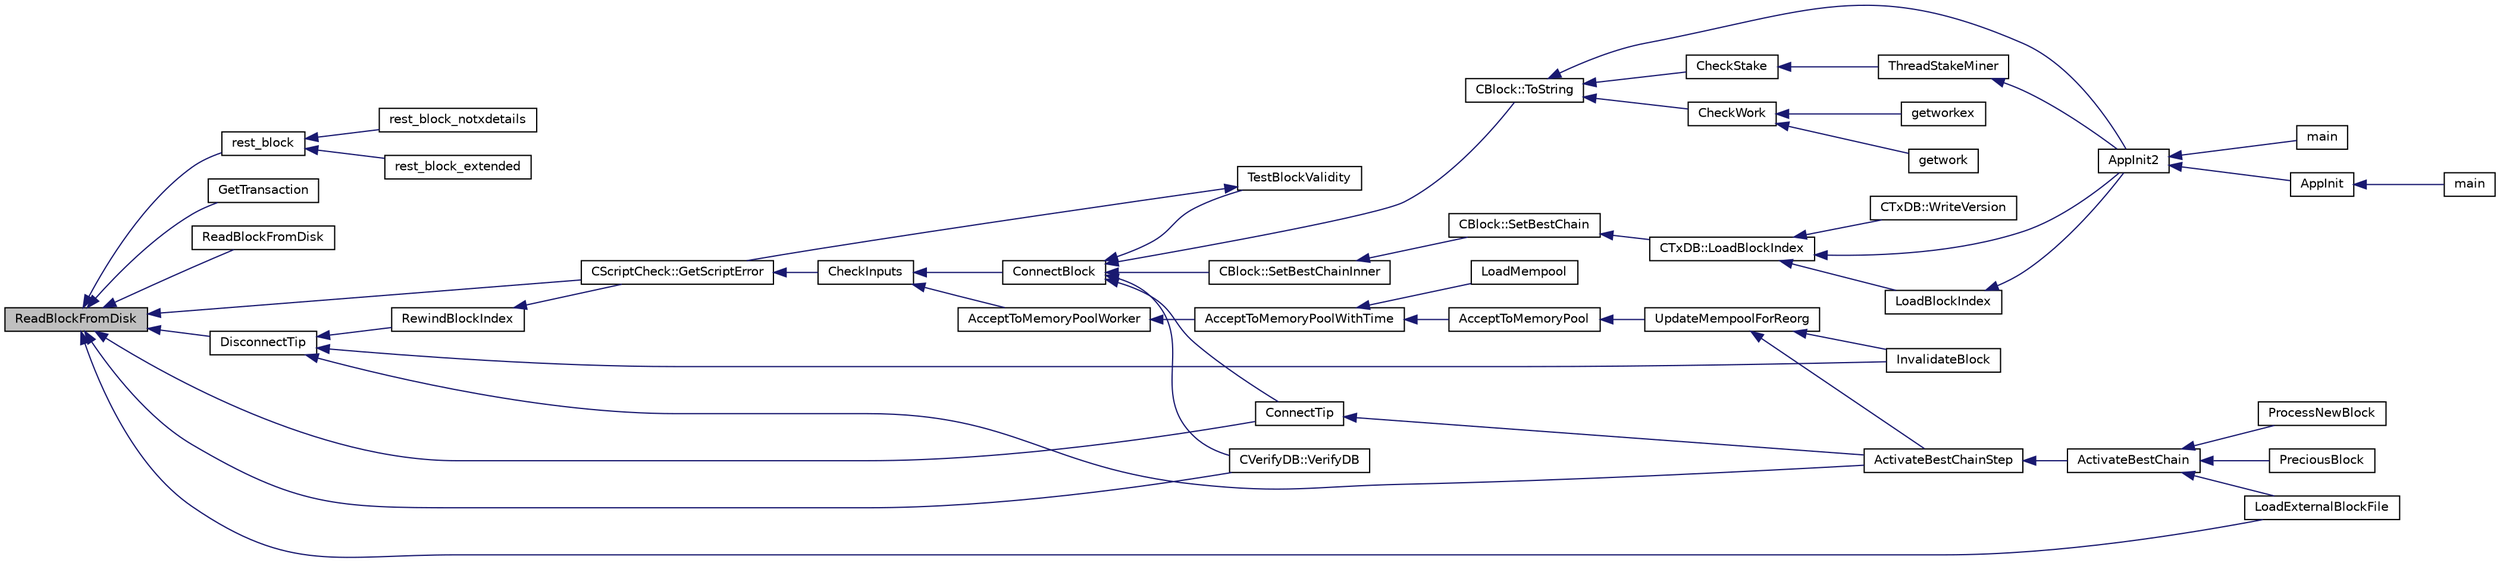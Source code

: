 digraph "ReadBlockFromDisk"
{
  edge [fontname="Helvetica",fontsize="10",labelfontname="Helvetica",labelfontsize="10"];
  node [fontname="Helvetica",fontsize="10",shape=record];
  rankdir="LR";
  Node5359 [label="ReadBlockFromDisk",height=0.2,width=0.4,color="black", fillcolor="grey75", style="filled", fontcolor="black"];
  Node5359 -> Node5360 [dir="back",color="midnightblue",fontsize="10",style="solid",fontname="Helvetica"];
  Node5360 [label="rest_block",height=0.2,width=0.4,color="black", fillcolor="white", style="filled",URL="$d8/d04/rest_8cpp.html#a99e4aae76e1b90f996cf7c24b5281464"];
  Node5360 -> Node5361 [dir="back",color="midnightblue",fontsize="10",style="solid",fontname="Helvetica"];
  Node5361 [label="rest_block_extended",height=0.2,width=0.4,color="black", fillcolor="white", style="filled",URL="$d8/d04/rest_8cpp.html#af08858ee3c5d6236db44a62c423e0c0e"];
  Node5360 -> Node5362 [dir="back",color="midnightblue",fontsize="10",style="solid",fontname="Helvetica"];
  Node5362 [label="rest_block_notxdetails",height=0.2,width=0.4,color="black", fillcolor="white", style="filled",URL="$d8/d04/rest_8cpp.html#acf422a3f71f1fd9963d6c65517bbb654"];
  Node5359 -> Node5363 [dir="back",color="midnightblue",fontsize="10",style="solid",fontname="Helvetica"];
  Node5363 [label="GetTransaction",height=0.2,width=0.4,color="black", fillcolor="white", style="filled",URL="$db/d38/validation_8h.html#a07fae6c3df8041881d293cd91afd9c97",tooltip="Retrieve a transaction (from memory pool, or from disk, if possible) "];
  Node5359 -> Node5364 [dir="back",color="midnightblue",fontsize="10",style="solid",fontname="Helvetica"];
  Node5364 [label="ReadBlockFromDisk",height=0.2,width=0.4,color="black", fillcolor="white", style="filled",URL="$db/d38/validation_8h.html#aee79e45a0b167f9b312f83a23880cfbc"];
  Node5359 -> Node5365 [dir="back",color="midnightblue",fontsize="10",style="solid",fontname="Helvetica"];
  Node5365 [label="DisconnectTip",height=0.2,width=0.4,color="black", fillcolor="white", style="filled",URL="$dd/d7d/validation_8cpp.html#af22a75696068786d303019f31f29eb9e",tooltip="Disconnect chainActive&#39;s tip. "];
  Node5365 -> Node5366 [dir="back",color="midnightblue",fontsize="10",style="solid",fontname="Helvetica"];
  Node5366 [label="ActivateBestChainStep",height=0.2,width=0.4,color="black", fillcolor="white", style="filled",URL="$dd/d7d/validation_8cpp.html#a4e2b817360d39dc766271f51fc146c96",tooltip="Try to make some progress towards making pindexMostWork the active block. "];
  Node5366 -> Node5367 [dir="back",color="midnightblue",fontsize="10",style="solid",fontname="Helvetica"];
  Node5367 [label="ActivateBestChain",height=0.2,width=0.4,color="black", fillcolor="white", style="filled",URL="$db/d38/validation_8h.html#a81d9ced51eb72d4df66abddb00318b64",tooltip="Find the best known block, and make it the tip of the block chain. "];
  Node5367 -> Node5368 [dir="back",color="midnightblue",fontsize="10",style="solid",fontname="Helvetica"];
  Node5368 [label="PreciousBlock",height=0.2,width=0.4,color="black", fillcolor="white", style="filled",URL="$db/d38/validation_8h.html#a04e493dc156338a1b2f457f7a7feaaa9",tooltip="Mark a block as precious and reorganize. "];
  Node5367 -> Node5369 [dir="back",color="midnightblue",fontsize="10",style="solid",fontname="Helvetica"];
  Node5369 [label="ProcessNewBlock",height=0.2,width=0.4,color="black", fillcolor="white", style="filled",URL="$db/d38/validation_8h.html#a290fce59049c0951b8eb73f0129bf6f0",tooltip="Process an incoming block. "];
  Node5367 -> Node5370 [dir="back",color="midnightblue",fontsize="10",style="solid",fontname="Helvetica"];
  Node5370 [label="LoadExternalBlockFile",height=0.2,width=0.4,color="black", fillcolor="white", style="filled",URL="$db/d38/validation_8h.html#a2233339a13d09038cf2e46f4d0144be4",tooltip="Import blocks from an external file. "];
  Node5365 -> Node5371 [dir="back",color="midnightblue",fontsize="10",style="solid",fontname="Helvetica"];
  Node5371 [label="InvalidateBlock",height=0.2,width=0.4,color="black", fillcolor="white", style="filled",URL="$db/d38/validation_8h.html#adf70cddb5b3b3218a7f22da08dc4a456",tooltip="Mark a block as invalid. "];
  Node5365 -> Node5372 [dir="back",color="midnightblue",fontsize="10",style="solid",fontname="Helvetica"];
  Node5372 [label="RewindBlockIndex",height=0.2,width=0.4,color="black", fillcolor="white", style="filled",URL="$db/d38/validation_8h.html#a2e51de180124822c526ac8f82777fa32",tooltip="When there are blocks in the active chain with missing data, rewind the chainstate and remove them fr..."];
  Node5372 -> Node5373 [dir="back",color="midnightblue",fontsize="10",style="solid",fontname="Helvetica"];
  Node5373 [label="CScriptCheck::GetScriptError",height=0.2,width=0.4,color="black", fillcolor="white", style="filled",URL="$df/d12/class_c_script_check.html#a1340496c37e521c253606b5957173afd"];
  Node5373 -> Node5374 [dir="back",color="midnightblue",fontsize="10",style="solid",fontname="Helvetica"];
  Node5374 [label="CheckInputs",height=0.2,width=0.4,color="black", fillcolor="white", style="filled",URL="$dd/d7d/validation_8cpp.html#a48897c72856156ef5606fc27fe1954f3",tooltip="Check whether all inputs of this transaction are valid (no double spends, scripts & sigs..."];
  Node5374 -> Node5375 [dir="back",color="midnightblue",fontsize="10",style="solid",fontname="Helvetica"];
  Node5375 [label="AcceptToMemoryPoolWorker",height=0.2,width=0.4,color="black", fillcolor="white", style="filled",URL="$dd/d7d/validation_8cpp.html#a274b0623037c72315662a07ecf760176"];
  Node5375 -> Node5376 [dir="back",color="midnightblue",fontsize="10",style="solid",fontname="Helvetica"];
  Node5376 [label="AcceptToMemoryPoolWithTime",height=0.2,width=0.4,color="black", fillcolor="white", style="filled",URL="$dd/d7d/validation_8cpp.html#a7e5d2eb678cdda338b2dc803a2d4999f",tooltip="(try to) add transaction to memory pool with a specified acceptance time "];
  Node5376 -> Node5377 [dir="back",color="midnightblue",fontsize="10",style="solid",fontname="Helvetica"];
  Node5377 [label="AcceptToMemoryPool",height=0.2,width=0.4,color="black", fillcolor="white", style="filled",URL="$db/d38/validation_8h.html#a25cdf856fb2107e0e96fd6bf4c0619cb",tooltip="(try to) add transaction to memory pool plTxnReplaced will be appended to with all transactions repla..."];
  Node5377 -> Node5378 [dir="back",color="midnightblue",fontsize="10",style="solid",fontname="Helvetica"];
  Node5378 [label="UpdateMempoolForReorg",height=0.2,width=0.4,color="black", fillcolor="white", style="filled",URL="$dd/d7d/validation_8cpp.html#aaa1204b724d7b62f09ef22df4c6a592d"];
  Node5378 -> Node5366 [dir="back",color="midnightblue",fontsize="10",style="solid",fontname="Helvetica"];
  Node5378 -> Node5371 [dir="back",color="midnightblue",fontsize="10",style="solid",fontname="Helvetica"];
  Node5376 -> Node5379 [dir="back",color="midnightblue",fontsize="10",style="solid",fontname="Helvetica"];
  Node5379 [label="LoadMempool",height=0.2,width=0.4,color="black", fillcolor="white", style="filled",URL="$db/d38/validation_8h.html#adea951730b49ef41e5390df5be8d3f1b",tooltip="Load the mempool from disk. "];
  Node5374 -> Node5380 [dir="back",color="midnightblue",fontsize="10",style="solid",fontname="Helvetica"];
  Node5380 [label="ConnectBlock",height=0.2,width=0.4,color="black", fillcolor="white", style="filled",URL="$dd/d7d/validation_8cpp.html#afafbb35ee38b98e832fcb8b159942055",tooltip="Apply the effects of this block (with given index) on the UTXO set represented by coins..."];
  Node5380 -> Node5381 [dir="back",color="midnightblue",fontsize="10",style="solid",fontname="Helvetica"];
  Node5381 [label="CBlock::SetBestChainInner",height=0.2,width=0.4,color="black", fillcolor="white", style="filled",URL="$d3/d51/class_c_block.html#a82c90ccbecf89a38ff56d8429514e2c2"];
  Node5381 -> Node5382 [dir="back",color="midnightblue",fontsize="10",style="solid",fontname="Helvetica"];
  Node5382 [label="CBlock::SetBestChain",height=0.2,width=0.4,color="black", fillcolor="white", style="filled",URL="$d3/d51/class_c_block.html#a6e308b2d75d1cfc4a75eda36feb60ca1"];
  Node5382 -> Node5383 [dir="back",color="midnightblue",fontsize="10",style="solid",fontname="Helvetica"];
  Node5383 [label="CTxDB::LoadBlockIndex",height=0.2,width=0.4,color="black", fillcolor="white", style="filled",URL="$d9/d8d/class_c_tx_d_b.html#abcb9df0821d996f811f6604b452a26a0"];
  Node5383 -> Node5384 [dir="back",color="midnightblue",fontsize="10",style="solid",fontname="Helvetica"];
  Node5384 [label="AppInit2",height=0.2,width=0.4,color="black", fillcolor="white", style="filled",URL="$d8/dc0/init_8h.html#a1a4c1bfbf6ba1db77e988b89b9cadfd3",tooltip="Initialize ion. "];
  Node5384 -> Node5385 [dir="back",color="midnightblue",fontsize="10",style="solid",fontname="Helvetica"];
  Node5385 [label="AppInit",height=0.2,width=0.4,color="black", fillcolor="white", style="filled",URL="$d4/d35/iond_8cpp.html#ac59316b767e6984e1285f0531275286b"];
  Node5385 -> Node5386 [dir="back",color="midnightblue",fontsize="10",style="solid",fontname="Helvetica"];
  Node5386 [label="main",height=0.2,width=0.4,color="black", fillcolor="white", style="filled",URL="$d4/d35/iond_8cpp.html#a0ddf1224851353fc92bfbff6f499fa97"];
  Node5384 -> Node5387 [dir="back",color="midnightblue",fontsize="10",style="solid",fontname="Helvetica"];
  Node5387 [label="main",height=0.2,width=0.4,color="black", fillcolor="white", style="filled",URL="$d5/d2d/ion_8cpp.html#a0ddf1224851353fc92bfbff6f499fa97"];
  Node5383 -> Node5388 [dir="back",color="midnightblue",fontsize="10",style="solid",fontname="Helvetica"];
  Node5388 [label="LoadBlockIndex",height=0.2,width=0.4,color="black", fillcolor="white", style="filled",URL="$d4/dbf/main_8h.html#a367f303d34b8a5501ac4d77bebab578c"];
  Node5388 -> Node5384 [dir="back",color="midnightblue",fontsize="10",style="solid",fontname="Helvetica"];
  Node5383 -> Node5389 [dir="back",color="midnightblue",fontsize="10",style="solid",fontname="Helvetica"];
  Node5389 [label="CTxDB::WriteVersion",height=0.2,width=0.4,color="black", fillcolor="white", style="filled",URL="$d9/d8d/class_c_tx_d_b.html#aa30dbf235b1c229896097e1eb1ea9520"];
  Node5380 -> Node5390 [dir="back",color="midnightblue",fontsize="10",style="solid",fontname="Helvetica"];
  Node5390 [label="CBlock::ToString",height=0.2,width=0.4,color="black", fillcolor="white", style="filled",URL="$d3/d51/class_c_block.html#a0e8a98f10831c00ae76b3a831c4804e5"];
  Node5390 -> Node5384 [dir="back",color="midnightblue",fontsize="10",style="solid",fontname="Helvetica"];
  Node5390 -> Node5391 [dir="back",color="midnightblue",fontsize="10",style="solid",fontname="Helvetica"];
  Node5391 [label="CheckWork",height=0.2,width=0.4,color="black", fillcolor="white", style="filled",URL="$de/d13/miner_8h.html#aadd8a05aa6d8fae1c0f4daa5e971a12a",tooltip="Check mined proof-of-work block. "];
  Node5391 -> Node5392 [dir="back",color="midnightblue",fontsize="10",style="solid",fontname="Helvetica"];
  Node5392 [label="getworkex",height=0.2,width=0.4,color="black", fillcolor="white", style="filled",URL="$d4/ddd/rpcmining_8cpp.html#aa40f86dc468a3f2ef4a3bba99e20a069"];
  Node5391 -> Node5393 [dir="back",color="midnightblue",fontsize="10",style="solid",fontname="Helvetica"];
  Node5393 [label="getwork",height=0.2,width=0.4,color="black", fillcolor="white", style="filled",URL="$d4/ddd/rpcmining_8cpp.html#a356be62c93d38267a7da9e1cb644d547"];
  Node5390 -> Node5394 [dir="back",color="midnightblue",fontsize="10",style="solid",fontname="Helvetica"];
  Node5394 [label="CheckStake",height=0.2,width=0.4,color="black", fillcolor="white", style="filled",URL="$de/d13/miner_8h.html#a68be4bcfa03b86095641eac5ca996fed",tooltip="Check mined proof-of-stake block. "];
  Node5394 -> Node5395 [dir="back",color="midnightblue",fontsize="10",style="solid",fontname="Helvetica"];
  Node5395 [label="ThreadStakeMiner",height=0.2,width=0.4,color="black", fillcolor="white", style="filled",URL="$d6/de3/miner_8cpp.html#a31faece5ef0e403969b3d3debd79b352"];
  Node5395 -> Node5384 [dir="back",color="midnightblue",fontsize="10",style="solid",fontname="Helvetica"];
  Node5380 -> Node5396 [dir="back",color="midnightblue",fontsize="10",style="solid",fontname="Helvetica"];
  Node5396 [label="ConnectTip",height=0.2,width=0.4,color="black", fillcolor="white", style="filled",URL="$dd/d7d/validation_8cpp.html#a6aed3630ddc1f0822daf257250d4799a",tooltip="Connect a new block to chainActive. "];
  Node5396 -> Node5366 [dir="back",color="midnightblue",fontsize="10",style="solid",fontname="Helvetica"];
  Node5380 -> Node5397 [dir="back",color="midnightblue",fontsize="10",style="solid",fontname="Helvetica"];
  Node5397 [label="TestBlockValidity",height=0.2,width=0.4,color="black", fillcolor="white", style="filled",URL="$db/d38/validation_8h.html#a12c39e969c9077605ae8a91730fb78d3",tooltip="Check a block is completely valid from start to finish (only works on top of our current best block..."];
  Node5397 -> Node5373 [dir="back",color="midnightblue",fontsize="10",style="solid",fontname="Helvetica"];
  Node5380 -> Node5398 [dir="back",color="midnightblue",fontsize="10",style="solid",fontname="Helvetica"];
  Node5398 [label="CVerifyDB::VerifyDB",height=0.2,width=0.4,color="black", fillcolor="white", style="filled",URL="$d7/da0/class_c_verify_d_b.html#af12e07230f20d23cf01d417d0e785c49"];
  Node5359 -> Node5396 [dir="back",color="midnightblue",fontsize="10",style="solid",fontname="Helvetica"];
  Node5359 -> Node5398 [dir="back",color="midnightblue",fontsize="10",style="solid",fontname="Helvetica"];
  Node5359 -> Node5370 [dir="back",color="midnightblue",fontsize="10",style="solid",fontname="Helvetica"];
  Node5359 -> Node5373 [dir="back",color="midnightblue",fontsize="10",style="solid",fontname="Helvetica"];
}
